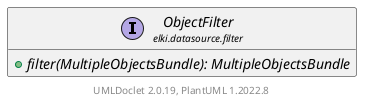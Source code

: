 @startuml
    remove .*\.(Instance|Par|Parameterizer|Factory)$
    set namespaceSeparator none
    hide empty fields
    hide empty methods

    interface "<size:14>ObjectFilter\n<size:10>elki.datasource.filter" as elki.datasource.filter.ObjectFilter [[ObjectFilter.html]] {
        {abstract} +filter(MultipleObjectsBundle): MultipleObjectsBundle
    }

    center footer UMLDoclet 2.0.19, PlantUML 1.2022.8
@enduml
